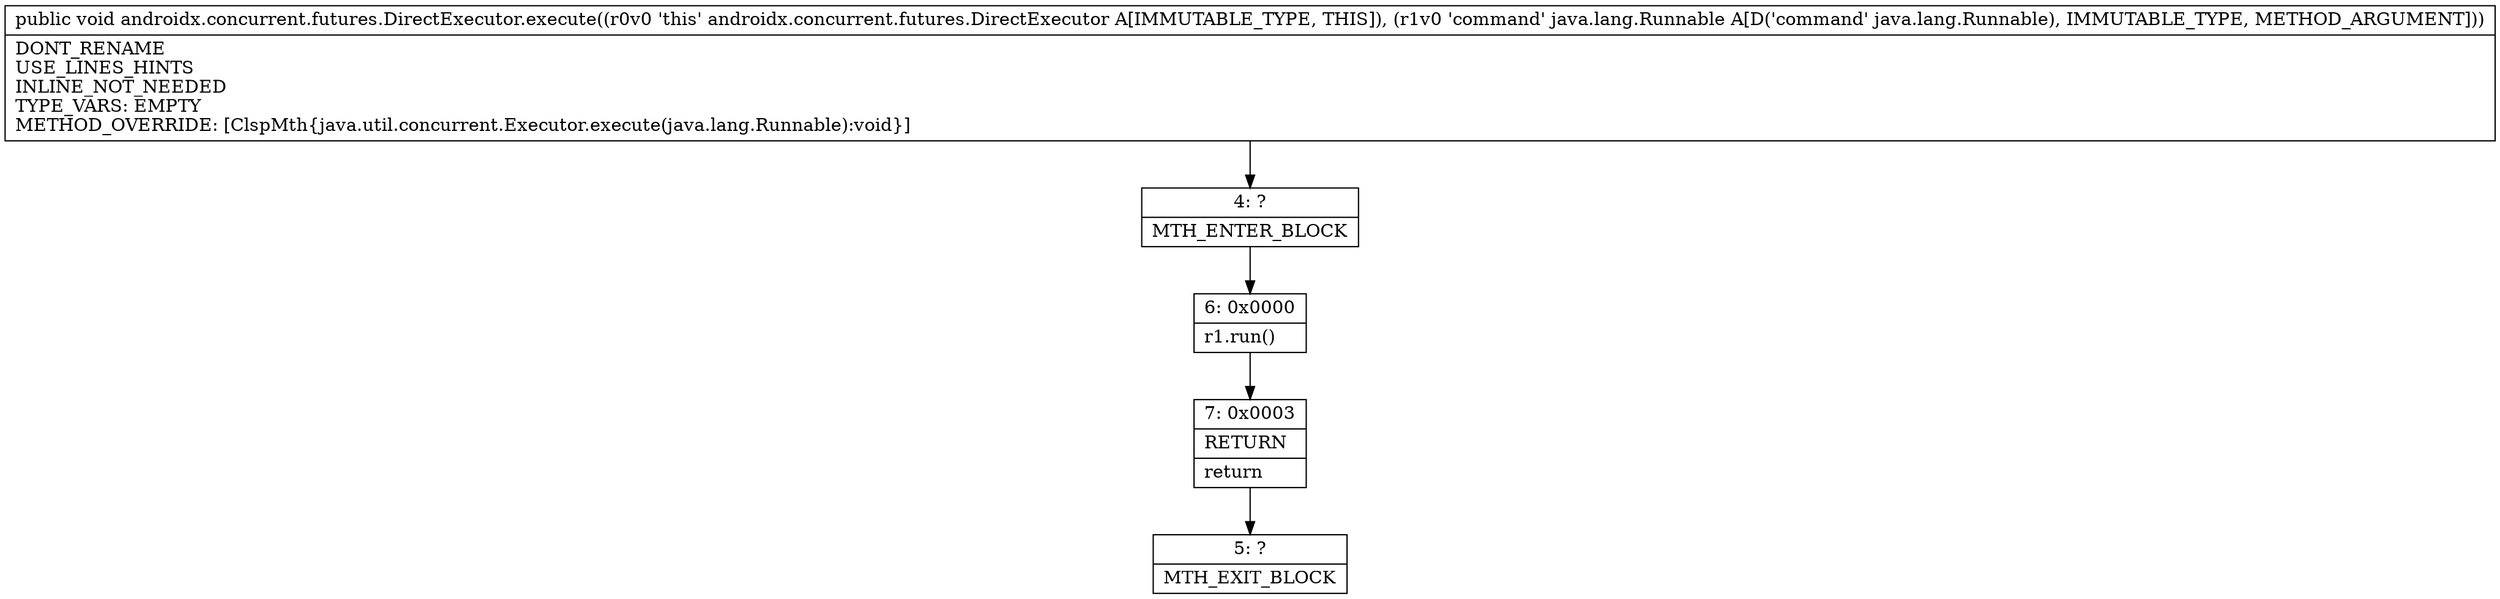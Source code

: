 digraph "CFG forandroidx.concurrent.futures.DirectExecutor.execute(Ljava\/lang\/Runnable;)V" {
Node_4 [shape=record,label="{4\:\ ?|MTH_ENTER_BLOCK\l}"];
Node_6 [shape=record,label="{6\:\ 0x0000|r1.run()\l}"];
Node_7 [shape=record,label="{7\:\ 0x0003|RETURN\l|return\l}"];
Node_5 [shape=record,label="{5\:\ ?|MTH_EXIT_BLOCK\l}"];
MethodNode[shape=record,label="{public void androidx.concurrent.futures.DirectExecutor.execute((r0v0 'this' androidx.concurrent.futures.DirectExecutor A[IMMUTABLE_TYPE, THIS]), (r1v0 'command' java.lang.Runnable A[D('command' java.lang.Runnable), IMMUTABLE_TYPE, METHOD_ARGUMENT]))  | DONT_RENAME\lUSE_LINES_HINTS\lINLINE_NOT_NEEDED\lTYPE_VARS: EMPTY\lMETHOD_OVERRIDE: [ClspMth\{java.util.concurrent.Executor.execute(java.lang.Runnable):void\}]\l}"];
MethodNode -> Node_4;Node_4 -> Node_6;
Node_6 -> Node_7;
Node_7 -> Node_5;
}

